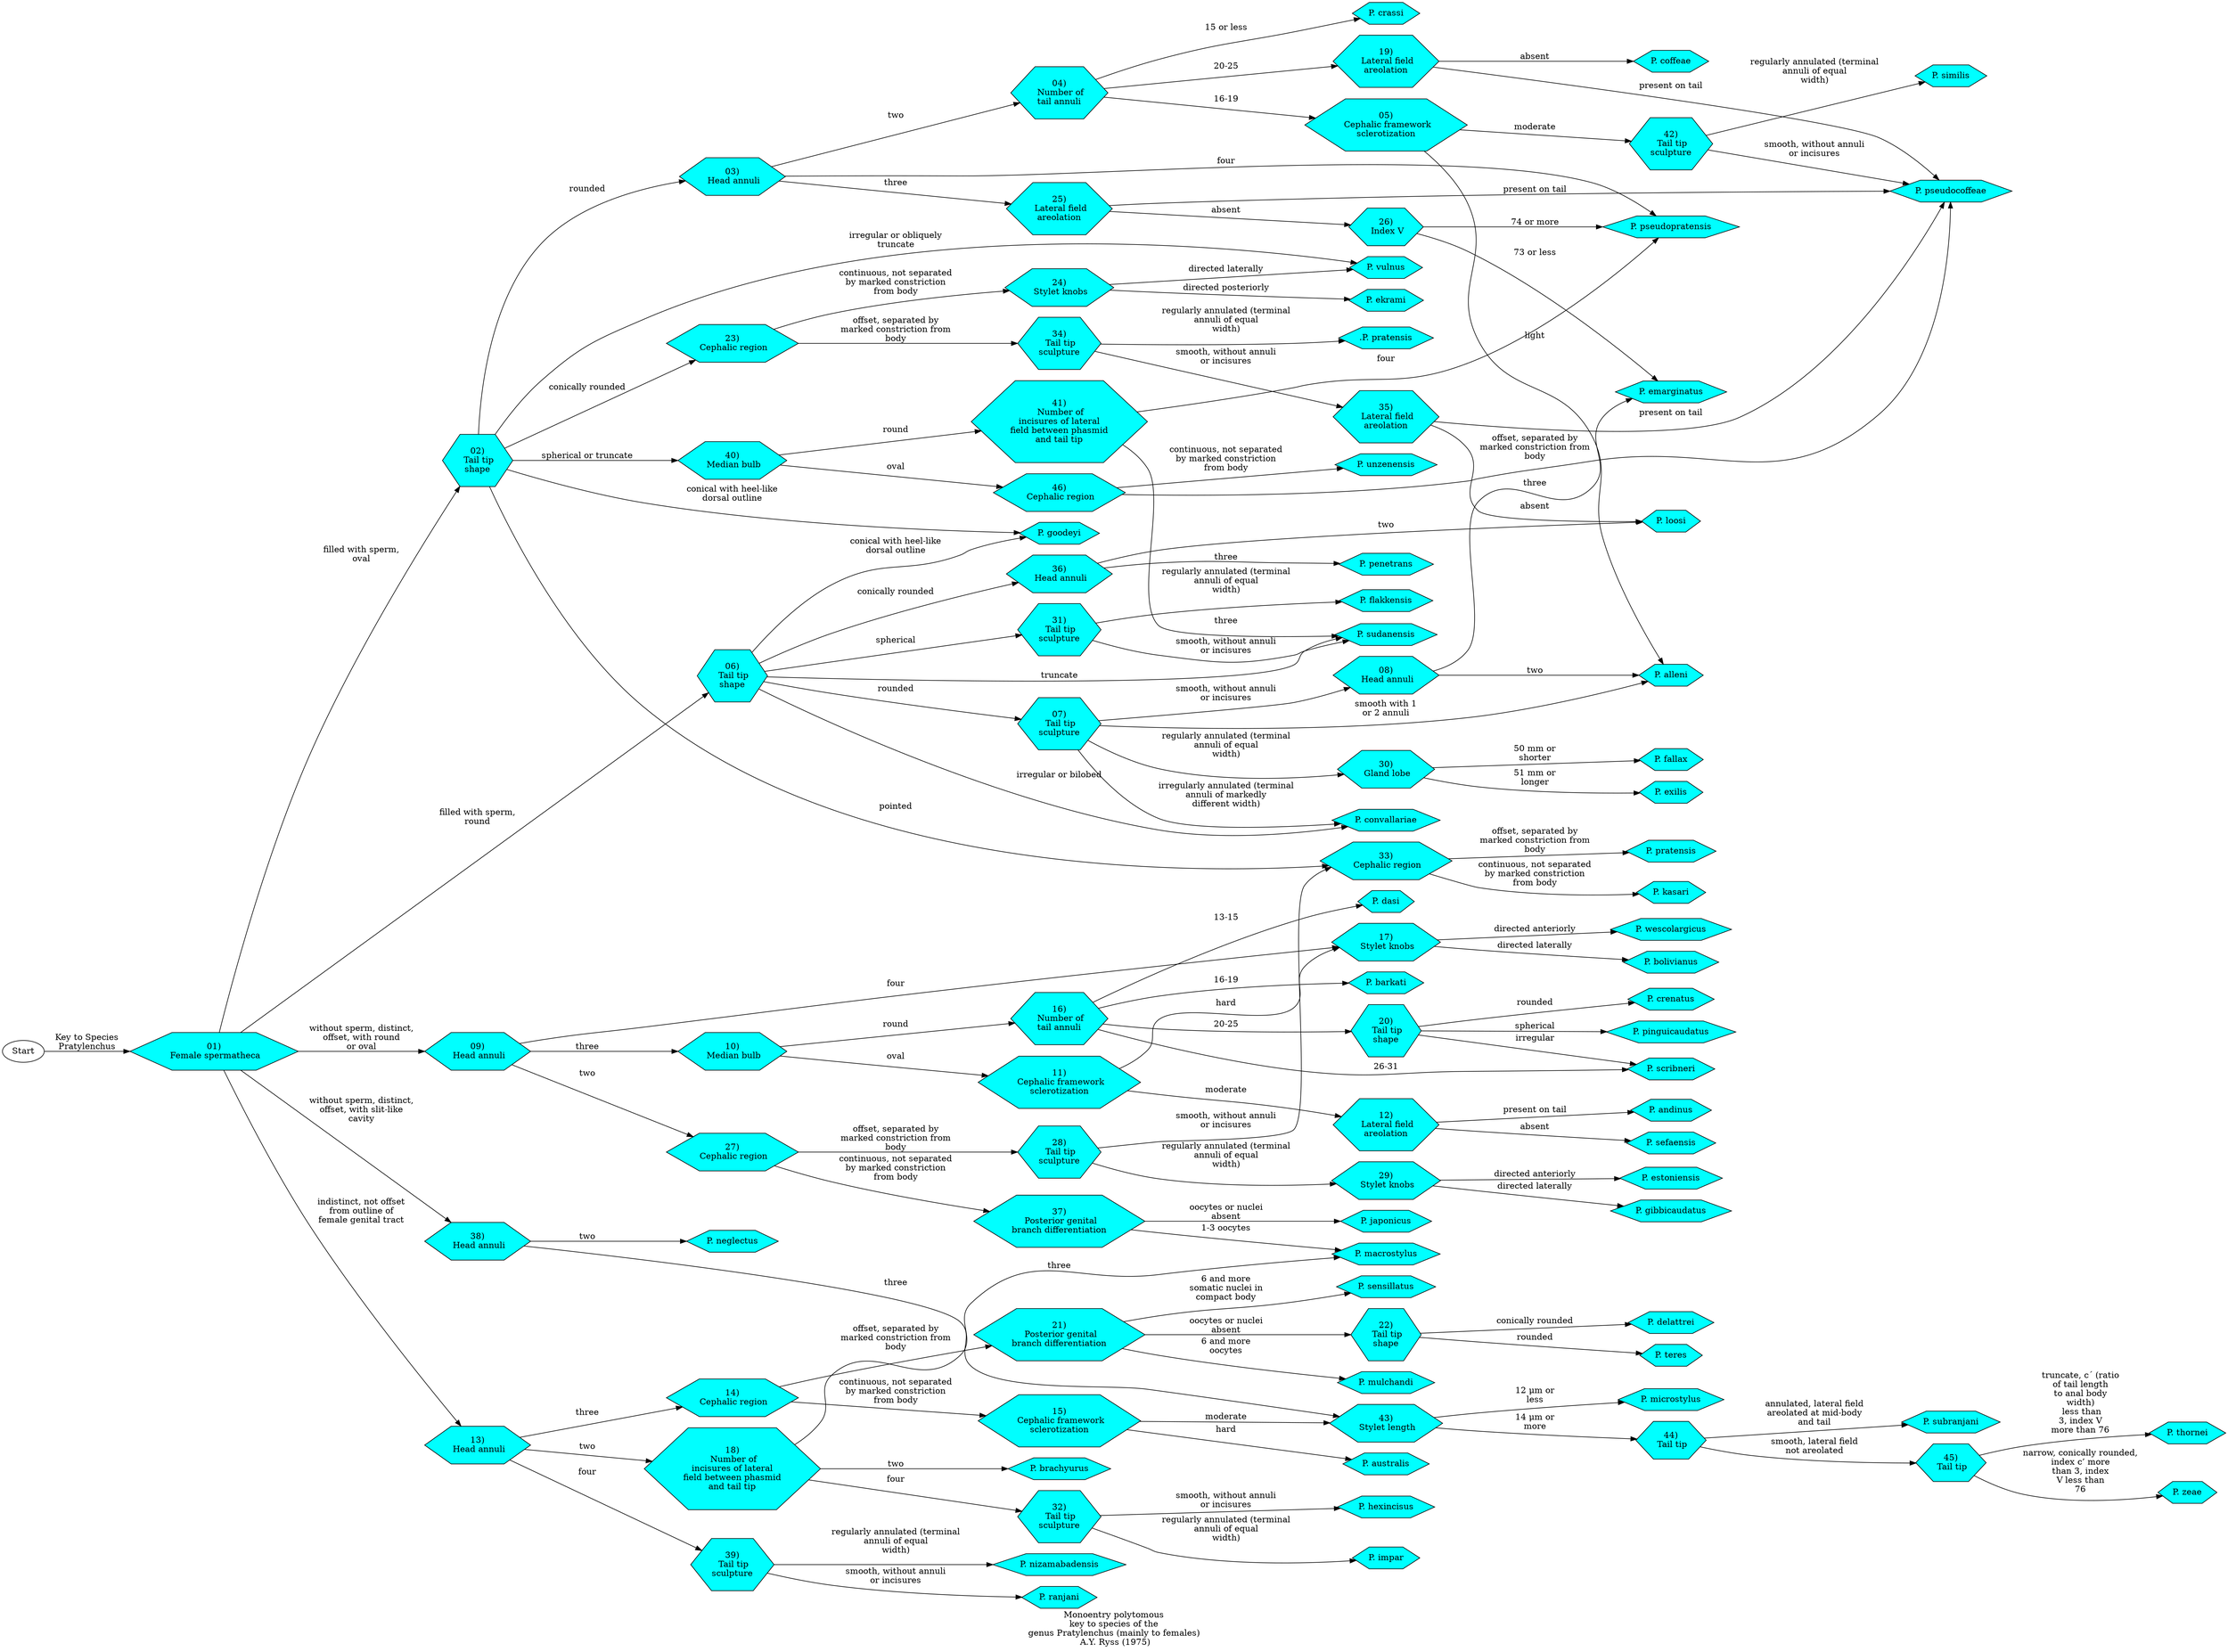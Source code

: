 digraph GraphTitle {
	graph [rankdir=LR remincross=True]
	label="Monoentry polytomous
 key to species of the 
genus Pratylenchus (mainly to females)
 A.Y. Ryss (1975)"
	"01)
 Female spermatheca
" [label="01)
 Female spermatheca
" fillcolor=aqua shape=hexagon style=filled]
	"02)
 Tail tip
shape
" [label="02)
 Tail tip
shape
" fillcolor=aqua shape=hexagon style=filled]
	"06)
 Tail tip
shape
" [label="06)
 Tail tip
shape
" fillcolor=aqua shape=hexagon style=filled]
	"09)
 Head annuli
" [label="09)
 Head annuli
" fillcolor=aqua shape=hexagon style=filled]
	"38)
 Head annuli
" [label="38)
 Head annuli
" fillcolor=aqua shape=hexagon style=filled]
	"13)
 Head annuli
" [label="13)
 Head annuli
" fillcolor=aqua shape=hexagon style=filled]
	"P. goodeyi
" [label="P. goodeyi
" fillcolor=aqua shape=hexagon style=filled]
	"P. vulnus
" [label="P. vulnus
" fillcolor=aqua shape=hexagon style=filled]
	"33)
 Cephalic region
" [label="33)
 Cephalic region
" fillcolor=aqua shape=hexagon style=filled]
	"23)
 Cephalic region
" [label="23)
 Cephalic region
" fillcolor=aqua shape=hexagon style=filled]
	"03)
 Head annuli
" [label="03)
 Head annuli
" fillcolor=aqua shape=hexagon style=filled]
	"40)
 Median bulb
" [label="40)
 Median bulb
" fillcolor=aqua shape=hexagon style=filled]
	"P. pseudopratensis
" [label="P. pseudopratensis
" fillcolor=aqua shape=hexagon style=filled]
	"04)
 Number of
tail annuli
" [label="04)
 Number of
tail annuli
" fillcolor=aqua shape=hexagon style=filled]
	"25)
 Lateral field
areolation
" [label="25)
 Lateral field
areolation
" fillcolor=aqua shape=hexagon style=filled]
	"P. crassi
" [label="P. crassi
" fillcolor=aqua shape=hexagon style=filled]
	"05)
 Cephalic framework
sclerotization
" [label="05)
 Cephalic framework
sclerotization
" fillcolor=aqua shape=hexagon style=filled]
	"19)
 Lateral field
areolation
" [label="19)
 Lateral field
areolation
" fillcolor=aqua shape=hexagon style=filled]
	"P. alleni
" [label="P. alleni
" fillcolor=aqua shape=hexagon style=filled]
	"42)
 Tail tip
sculpture
" [label="42)
 Tail tip
sculpture
" fillcolor=aqua shape=hexagon style=filled]
	"P. sudanensis
" [label="P. sudanensis
" fillcolor=aqua shape=hexagon style=filled]
	"P. goodeyi
" [label="P. goodeyi
" fillcolor=aqua shape=hexagon style=filled]
	"P. convallariae
" [label="P. convallariae
" fillcolor=aqua shape=hexagon style=filled]
	"36)
 Head annuli
" [label="36)
 Head annuli
" fillcolor=aqua shape=hexagon style=filled]
	"07)
 Tail tip
sculpture
" [label="07)
 Tail tip
sculpture
" fillcolor=aqua shape=hexagon style=filled]
	"31)
 Tail tip
sculpture
" [label="31)
 Tail tip
sculpture
" fillcolor=aqua shape=hexagon style=filled]
	"P. alleni
" [label="P. alleni
" fillcolor=aqua shape=hexagon style=filled]
	"08)
 Head annuli
" [label="08)
 Head annuli
" fillcolor=aqua shape=hexagon style=filled]
	"P. convallariae
" [label="P. convallariae
" fillcolor=aqua shape=hexagon style=filled]
	"30)
 Gland lobe
" [label="30)
 Gland lobe
" fillcolor=aqua shape=hexagon style=filled]
	"P. alleni
" [label="P. alleni
" fillcolor=aqua shape=hexagon style=filled]
	"P. emarginatus
" [label="P. emarginatus
" fillcolor=aqua shape=hexagon style=filled]
	"10)
 Median bulb
" [label="10)
 Median bulb
" fillcolor=aqua shape=hexagon style=filled]
	"17)
 Stylet knobs
" [label="17)
 Stylet knobs
" fillcolor=aqua shape=hexagon style=filled]
	"27)
 Cephalic region
" [label="27)
 Cephalic region
" fillcolor=aqua shape=hexagon style=filled]
	"11)
 Cephalic framework
sclerotization
" [label="11)
 Cephalic framework
sclerotization
" fillcolor=aqua shape=hexagon style=filled]
	"16)
 Number of
tail annuli
" [label="16)
 Number of
tail annuli
" fillcolor=aqua shape=hexagon style=filled]
	"12)
 Lateral field
areolation
" [label="12)
 Lateral field
areolation
" fillcolor=aqua shape=hexagon style=filled]
	"17)
 Stylet knobs
" [label="17)
 Stylet knobs
" fillcolor=aqua shape=hexagon style=filled]
	"P. andinus
" [label="P. andinus
" fillcolor=aqua shape=hexagon style=filled]
	"P. sefaensis
" [label="P. sefaensis
" fillcolor=aqua shape=hexagon style=filled]
	"14)
 Cephalic region
" [label="14)
 Cephalic region
" fillcolor=aqua shape=hexagon style=filled]
	"18)
 Number of
incisures of lateral
field between phasmid
and tail tip
" [label="18)
 Number of
incisures of lateral
field between phasmid
and tail tip
" fillcolor=aqua shape=hexagon style=filled]
	"39)
 Tail tip
sculpture
" [label="39)
 Tail tip
sculpture
" fillcolor=aqua shape=hexagon style=filled]
	"15)
 Cephalic framework
sclerotization
" [label="15)
 Cephalic framework
sclerotization
" fillcolor=aqua shape=hexagon style=filled]
	"21)
 Posterior genital
branch differentiation
" [label="21)
 Posterior genital
branch differentiation
" fillcolor=aqua shape=hexagon style=filled]
	"P. australis
" [label="P. australis
" fillcolor=aqua shape=hexagon style=filled]
	"43)
 Stylet length
" [label="43)
 Stylet length
" fillcolor=aqua shape=hexagon style=filled]
	"P. dasi
" [label="P. dasi
" fillcolor=aqua shape=hexagon style=filled]
	"P. barkati
" [label="P. barkati
" fillcolor=aqua shape=hexagon style=filled]
	"20)
 Tail tip
shape
" [label="20)
 Tail tip
shape
" fillcolor=aqua shape=hexagon style=filled]
	"P. scribneri
" [label="P. scribneri
" fillcolor=aqua shape=hexagon style=filled]
	"P. wescolargicus
" [label="P. wescolargicus
" fillcolor=aqua shape=hexagon style=filled]
	"P. bolivianus
" [label="P. bolivianus
" fillcolor=aqua shape=hexagon style=filled]
	"P. brachyurus
" [label="P. brachyurus
" fillcolor=aqua shape=hexagon style=filled]
	"P. macrostylus
" [label="P. macrostylus
" fillcolor=aqua shape=hexagon style=filled]
	"32)
 Tail tip
sculpture
" [label="32)
 Tail tip
sculpture
" fillcolor=aqua shape=hexagon style=filled]
	"P. pseudocoffeae
" [label="P. pseudocoffeae
" fillcolor=aqua shape=hexagon style=filled]
	"P. coffeae
" [label="P. coffeae
" fillcolor=aqua shape=hexagon style=filled]
	"P. crenatus
" [label="P. crenatus
" fillcolor=aqua shape=hexagon style=filled]
	"P. pinguicaudatus
" [label="P. pinguicaudatus
" fillcolor=aqua shape=hexagon style=filled]
	"P. scribneri
" [label="P. scribneri
" fillcolor=aqua shape=hexagon style=filled]
	"P. mulchandi
" [label="P. mulchandi
" fillcolor=aqua shape=hexagon style=filled]
	"P. sensillatus
" [label="P. sensillatus
" fillcolor=aqua shape=hexagon style=filled]
	"22)
 Tail tip
shape
" [label="22)
 Tail tip
shape
" fillcolor=aqua shape=hexagon style=filled]
	"P. delattrei
" [label="P. delattrei
" fillcolor=aqua shape=hexagon style=filled]
	"P. teres
" [label="P. teres
" fillcolor=aqua shape=hexagon style=filled]
	"24)
 Stylet knobs
" [label="24)
 Stylet knobs
" fillcolor=aqua shape=hexagon style=filled]
	"34)
 Tail tip
sculpture
" [label="34)
 Tail tip
sculpture
" fillcolor=aqua shape=hexagon style=filled]
	"P. vulnus
" [label="P. vulnus
" fillcolor=aqua shape=hexagon style=filled]
	"P. ekrami
" [label="P. ekrami
" fillcolor=aqua shape=hexagon style=filled]
	"26)
 Index V
" [label="26)
 Index V
" fillcolor=aqua shape=hexagon style=filled]
	"P. pseudocoffeae
" [label="P. pseudocoffeae
" fillcolor=aqua shape=hexagon style=filled]
	"P. emarginatus
" [label="P. emarginatus
" fillcolor=aqua shape=hexagon style=filled]
	"P. pseudopratensis
" [label="P. pseudopratensis
" fillcolor=aqua shape=hexagon style=filled]
	"28)
 Tail tip
sculpture
" [label="28)
 Tail tip
sculpture
" fillcolor=aqua shape=hexagon style=filled]
	"37)
 Posterior genital
branch differentiation
" [label="37)
 Posterior genital
branch differentiation
" fillcolor=aqua shape=hexagon style=filled]
	"33)
 Cephalic region
" [label="33)
 Cephalic region
" fillcolor=aqua shape=hexagon style=filled]
	"29)
 Stylet knobs
" [label="29)
 Stylet knobs
" fillcolor=aqua shape=hexagon style=filled]
	"P. estoniensis
" [label="P. estoniensis
" fillcolor=aqua shape=hexagon style=filled]
	"P. gibbicaudatus
" [label="P. gibbicaudatus
" fillcolor=aqua shape=hexagon style=filled]
	"P. fallax
" [label="P. fallax
" fillcolor=aqua shape=hexagon style=filled]
	"P. exilis
" [label="P. exilis
" fillcolor=aqua shape=hexagon style=filled]
	"P. sudanensis
" [label="P. sudanensis
" fillcolor=aqua shape=hexagon style=filled]
	"P. flakkensis
" [label="P. flakkensis
" fillcolor=aqua shape=hexagon style=filled]
	"P. hexincisus
" [label="P. hexincisus
" fillcolor=aqua shape=hexagon style=filled]
	"P. impar
" [label="P. impar
" fillcolor=aqua shape=hexagon style=filled]
	"P. pratensis
" [label="P. pratensis
" fillcolor=aqua shape=hexagon style=filled]
	"P. kasari
" [label="P. kasari
" fillcolor=aqua shape=hexagon style=filled]
	".P. pratensis
" [label=".P. pratensis
" fillcolor=aqua shape=hexagon style=filled]
	"35)
 Lateral field
areolation
" [label="35)
 Lateral field
areolation
" fillcolor=aqua shape=hexagon style=filled]
	"P. pseudocoffeae
" [label="P. pseudocoffeae
" fillcolor=aqua shape=hexagon style=filled]
	"P. loosi
" [label="P. loosi
" fillcolor=aqua shape=hexagon style=filled]
	"P. loosi
" [label="P. loosi
" fillcolor=aqua shape=hexagon style=filled]
	"P. penetrans
" [label="P. penetrans
" fillcolor=aqua shape=hexagon style=filled]
	"P. macrostylus
" [label="P. macrostylus
" fillcolor=aqua shape=hexagon style=filled]
	"P. japonicus
" [label="P. japonicus
" fillcolor=aqua shape=hexagon style=filled]
	"P. neglectus
" [label="P. neglectus
" fillcolor=aqua shape=hexagon style=filled]
	"43)
 Stylet length
" [label="43)
 Stylet length
" fillcolor=aqua shape=hexagon style=filled]
	"P. ranjani
" [label="P. ranjani
" fillcolor=aqua shape=hexagon style=filled]
	"P. nizamabadensis
" [label="P. nizamabadensis
" fillcolor=aqua shape=hexagon style=filled]
	"41)
 Number of
incisures of lateral
field between phasmid
and tail tip
" [label="41)
 Number of
incisures of lateral
field between phasmid
and tail tip
" fillcolor=aqua shape=hexagon style=filled]
	"46)
 Cephalic region
" [label="46)
 Cephalic region
" fillcolor=aqua shape=hexagon style=filled]
	"P. sudanensis
" [label="P. sudanensis
" fillcolor=aqua shape=hexagon style=filled]
	"P. pseudopratensis
" [label="P. pseudopratensis
" fillcolor=aqua shape=hexagon style=filled]
	"P. pseudocoffeae
" [label="P. pseudocoffeae
" fillcolor=aqua shape=hexagon style=filled]
	"P. similis
" [label="P. similis
" fillcolor=aqua shape=hexagon style=filled]
	"P. microstylus
" [label="P. microstylus
" fillcolor=aqua shape=hexagon style=filled]
	"44)
 Tail tip
" [label="44)
 Tail tip
" fillcolor=aqua shape=hexagon style=filled]
	"P. subranjani
" [label="P. subranjani
" fillcolor=aqua shape=hexagon style=filled]
	"45)
 Tail tip
" [label="45)
 Tail tip
" fillcolor=aqua shape=hexagon style=filled]
	"P. thornei
" [label="P. thornei
" fillcolor=aqua shape=hexagon style=filled]
	"P. zeae
" [label="P. zeae
" fillcolor=aqua shape=hexagon style=filled]
	"P. pseudocoffeae
" [label="P. pseudocoffeae
" fillcolor=aqua shape=hexagon style=filled]
	"P. unzenensis
" [label="P. unzenensis
" fillcolor=aqua shape=hexagon style=filled]
	Start
 -> "01)
 Female spermatheca
" [label="Key to Species
Pratylenchus
"]
	"01)
 Female spermatheca
" -> "02)
 Tail tip
shape
" [label="filled with sperm,
oval
"]
	"01)
 Female spermatheca
" -> "06)
 Tail tip
shape
" [label="filled with sperm,
round
"]
	"01)
 Female spermatheca
" -> "09)
 Head annuli
" [label="without sperm, distinct,
offset, with round
or oval
"]
	"01)
 Female spermatheca
" -> "38)
 Head annuli
" [label="without sperm, distinct,
offset, with slit-like
cavity
"]
	"01)
 Female spermatheca
" -> "13)
 Head annuli
" [label="indistinct, not offset
from outline of
female genital tract
"]
	"02)
 Tail tip
shape
" -> "P. goodeyi
" [label="conical with heel-like
dorsal outline
"]
	"02)
 Tail tip
shape
" -> "P. vulnus
" [label="irregular or obliquely
truncate
"]
	"02)
 Tail tip
shape
" -> "33)
 Cephalic region
" [label=pointed
]
	"02)
 Tail tip
shape
" -> "23)
 Cephalic region
" [label="conically rounded
"]
	"02)
 Tail tip
shape
" -> "03)
 Head annuli
" [label=rounded
]
	"02)
 Tail tip
shape
" -> "40)
 Median bulb
" [label="spherical or truncate
"]
	"03)
 Head annuli
" -> "P. pseudopratensis
" [label=four
]
	"03)
 Head annuli
" -> "04)
 Number of
tail annuli
" [label=two
]
	"03)
 Head annuli
" -> "25)
 Lateral field
areolation
" [label=three
]
	"04)
 Number of
tail annuli
" -> "P. crassi
" [label="15 or less
"]
	"04)
 Number of
tail annuli
" -> "05)
 Cephalic framework
sclerotization
" [label="16-19
"]
	"04)
 Number of
tail annuli
" -> "19)
 Lateral field
areolation
" [label="20-25
"]
	"05)
 Cephalic framework
sclerotization
" -> "P. alleni
" [label=light
]
	"05)
 Cephalic framework
sclerotization
" -> "42)
 Tail tip
sculpture
" [label=moderate
]
	"06)
 Tail tip
shape
" -> "P. sudanensis
" [label=truncate
]
	"06)
 Tail tip
shape
" -> "P. goodeyi
" [label="conical with heel-like
dorsal outline
"]
	"06)
 Tail tip
shape
" -> "P. convallariae
" [label="irregular or bilobed
"]
	"06)
 Tail tip
shape
" -> "36)
 Head annuli
" [label="conically rounded
"]
	"06)
 Tail tip
shape
" -> "07)
 Tail tip
sculpture
" [label=rounded
]
	"06)
 Tail tip
shape
" -> "31)
 Tail tip
sculpture
" [label=spherical
]
	"07)
 Tail tip
sculpture
" -> "P. alleni
" [label="smooth with 1
or 2 annuli
"]
	"07)
 Tail tip
sculpture
" -> "08)
 Head annuli
" [label="smooth, without annuli
or incisures
"]
	"07)
 Tail tip
sculpture
" -> "P. convallariae
" [label="irregularly annulated (terminal
annuli of markedly
different width)

"]
	"07)
 Tail tip
sculpture
" -> "30)
 Gland lobe
" [label="regularly annulated (terminal
annuli of equal
width)

"]
	"08)
 Head annuli
" -> "P. alleni
" [label=two
]
	"08)
 Head annuli
" -> "P. emarginatus
" [label=three
]
	"09)
 Head annuli
" -> "10)
 Median bulb
" [label=three
]
	"09)
 Head annuli
" -> "17)
 Stylet knobs
" [label=four
]
	"09)
 Head annuli
" -> "27)
 Cephalic region
" [label=two
]
	"10)
 Median bulb
" -> "11)
 Cephalic framework
sclerotization
" [label=oval
]
	"10)
 Median bulb
" -> "16)
 Number of
tail annuli
" [label=round
]
	"11)
 Cephalic framework
sclerotization
" -> "12)
 Lateral field
areolation
" [label=moderate
]
	"11)
 Cephalic framework
sclerotization
" -> "17)
 Stylet knobs
" [label=hard
]
	"12)
 Lateral field
areolation
" -> "P. andinus
" [label="present on tail
"]
	"12)
 Lateral field
areolation
" -> "P. sefaensis
" [label=absent
]
	"13)
 Head annuli
" -> "14)
 Cephalic region
" [label=three
]
	"13)
 Head annuli
" -> "18)
 Number of
incisures of lateral
field between phasmid
and tail tip
" [label=two
]
	"13)
 Head annuli
" -> "39)
 Tail tip
sculpture
" [label=four
]
	"14)
 Cephalic region
" -> "15)
 Cephalic framework
sclerotization
" [label="continuous, not separated
by marked constriction
from body
"]
	"14)
 Cephalic region
" -> "21)
 Posterior genital
branch differentiation
" [label="offset, separated by
marked constriction from
body
"]
	"15)
 Cephalic framework
sclerotization
" -> "P. australis
" [label=hard
]
	"15)
 Cephalic framework
sclerotization
" -> "43)
 Stylet length
" [label=moderate
]
	"16)
 Number of
tail annuli
" -> "P. dasi
" [label="13-15
"]
	"16)
 Number of
tail annuli
" -> "P. barkati
" [label="16-19
"]
	"16)
 Number of
tail annuli
" -> "20)
 Tail tip
shape
" [label="20-25
"]
	"16)
 Number of
tail annuli
" -> "P. scribneri
" [label="26-31
"]
	"17)
 Stylet knobs
" -> "P. wescolargicus
" [label="directed anteriorly
"]
	"17)
 Stylet knobs
" -> "P. bolivianus
" [label="directed laterally
"]
	"18)
 Number of
incisures of lateral
field between phasmid
and tail tip
" -> "P. brachyurus
" [label=two
]
	"18)
 Number of
incisures of lateral
field between phasmid
and tail tip
" -> "P. macrostylus
" [label=three
]
	"18)
 Number of
incisures of lateral
field between phasmid
and tail tip
" -> "32)
 Tail tip
sculpture
" [label=four
]
	"19)
 Lateral field
areolation
" -> "P. pseudocoffeae
" [label="present on tail
"]
	"19)
 Lateral field
areolation
" -> "P. coffeae
" [label=absent
]
	"20)
 Tail tip
shape
" -> "P. crenatus
" [label=rounded
]
	"20)
 Tail tip
shape
" -> "P. pinguicaudatus
" [label=spherical
]
	"20)
 Tail tip
shape
" -> "P. scribneri
" [label=irregular
]
	"21)
 Posterior genital
branch differentiation
" -> "P. mulchandi
" [label="6 and more
oocytes
"]
	"21)
 Posterior genital
branch differentiation
" -> "P. sensillatus
" [label="6 and more
somatic nuclei in
compact body
"]
	"21)
 Posterior genital
branch differentiation
" -> "22)
 Tail tip
shape
" [label="oocytes or nuclei
absent
"]
	"22)
 Tail tip
shape
" -> "P. delattrei
" [label="conically rounded
"]
	"22)
 Tail tip
shape
" -> "P. teres
" [label=rounded
]
	"23)
 Cephalic region
" -> "24)
 Stylet knobs
" [label="continuous, not separated
by marked constriction
from body
"]
	"23)
 Cephalic region
" -> "34)
 Tail tip
sculpture
" [label="offset, separated by
marked constriction from
body
"]
	"24)
 Stylet knobs
" -> "P. vulnus
" [label="directed laterally
"]
	"24)
 Stylet knobs
" -> "P. ekrami
" [label="directed posteriorly
"]
	"25)
 Lateral field
areolation
" -> "26)
 Index V
" [label=absent
]
	"25)
 Lateral field
areolation
" -> "P. pseudocoffeae
" [label="present on tail
"]
	"26)
 Index V
" -> "P. emarginatus
" [label="73 or less
"]
	"26)
 Index V
" -> "P. pseudopratensis
" [label="74 or more
"]
	"27)
 Cephalic region
" -> "28)
 Tail tip
sculpture
" [label="offset, separated by
marked constriction from
body
"]
	"27)
 Cephalic region
" -> "37)
 Posterior genital
branch differentiation
" [label="continuous, not separated
by marked constriction
from body
"]
	"28)
 Tail tip
sculpture
" -> "33)
 Cephalic region
" [label="smooth, without annuli
or incisures
"]
	"28)
 Tail tip
sculpture
" -> "29)
 Stylet knobs
" [label="regularly annulated (terminal
annuli of equal
width)

"]
	"29)
 Stylet knobs
" -> "P. estoniensis
" [label="directed anteriorly
"]
	"29)
 Stylet knobs
" -> "P. gibbicaudatus
" [label="directed laterally
"]
	"30)
 Gland lobe
" -> "P. fallax
" [label="50 mm or
shorter
"]
	"30)
 Gland lobe
" -> "P. exilis
" [label="51 mm or
longer
"]
	"31)
 Tail tip
sculpture
" -> "P. sudanensis
" [label="smooth, without annuli
or incisures
"]
	"31)
 Tail tip
sculpture
" -> "P. flakkensis
" [label="regularly annulated (terminal
annuli of equal
width)

"]
	"32)
 Tail tip
sculpture
" -> "P. hexincisus
" [label="smooth, without annuli
or incisures
"]
	"32)
 Tail tip
sculpture
" -> "P. impar
" [label="regularly annulated (terminal
annuli of equal
width)

"]
	"33)
 Cephalic region
" -> "P. pratensis
" [label="offset, separated by
marked constriction from
body
"]
	"33)
 Cephalic region
" -> "P. kasari
" [label="continuous, not separated
by marked constriction
from body
"]
	"34)
 Tail tip
sculpture
" -> ".P. pratensis
" [label="regularly annulated (terminal
annuli of equal
width)

"]
	"34)
 Tail tip
sculpture
" -> "35)
 Lateral field
areolation
" [label="smooth, without annuli
or incisures
"]
	"35)
 Lateral field
areolation
" -> "P. pseudocoffeae
" [label="present on tail
"]
	"35)
 Lateral field
areolation
" -> "P. loosi
" [label=absent
]
	"36)
 Head annuli
" -> "P. loosi
" [label=two
]
	"36)
 Head annuli
" -> "P. penetrans
" [label=three
]
	"37)
 Posterior genital
branch differentiation
" -> "P. macrostylus
" [label="1-3 oocytes
"]
	"37)
 Posterior genital
branch differentiation
" -> "P. japonicus
" [label="oocytes or nuclei
absent
"]
	"38)
 Head annuli
" -> "P. neglectus
" [label=two
]
	"38)
 Head annuli
" -> "43)
 Stylet length
" [label=three
]
	"39)
 Tail tip
sculpture
" -> "P. ranjani
" [label="smooth, without annuli
or incisures
"]
	"39)
 Tail tip
sculpture
" -> "P. nizamabadensis
" [label="regularly annulated (terminal
annuli of equal
width)

"]
	"40)
 Median bulb
" -> "41)
 Number of
incisures of lateral
field between phasmid
and tail tip
" [label=round
]
	"40)
 Median bulb
" -> "46)
 Cephalic region
" [label=oval
]
	"41)
 Number of
incisures of lateral
field between phasmid
and tail tip
" -> "P. sudanensis
" [label=three
]
	"41)
 Number of
incisures of lateral
field between phasmid
and tail tip
" -> "P. pseudopratensis
" [label=four
]
	"42)
 Tail tip
sculpture
" -> "P. pseudocoffeae
" [label="smooth, without annuli
or incisures
"]
	"42)
 Tail tip
sculpture
" -> "P. similis
" [label="regularly annulated (terminal
annuli of equal
width)

"]
	"43)
 Stylet length
" -> "P. microstylus
" [label="12 μm or
less
"]
	"43)
 Stylet length
" -> "44)
 Tail tip
" [label="14 μm or
more
"]
	"44)
 Tail tip
" -> "P. subranjani
" [label="annulated, lateral field
areolated at mid-body
and tail
"]
	"44)
 Tail tip
" -> "45)
 Tail tip
" [label="smooth, lateral field
not areolated
"]
	"45)
 Tail tip
" -> "P. thornei
" [label="truncate, c´ (ratio
of tail length
to anal body
width)
 less than
3, index V
more than 76
"]
	"45)
 Tail tip
" -> "P. zeae
" [label="narrow, conically rounded,
index c’ more
than 3, index
V less than
76
"]
	"46)
 Cephalic region
" -> "P. pseudocoffeae
" [label="offset, separated by
marked constriction from
body
"]
	"46)
 Cephalic region
" -> "P. unzenensis
" [label="continuous, not separated
by marked constriction
from body
"]
}
